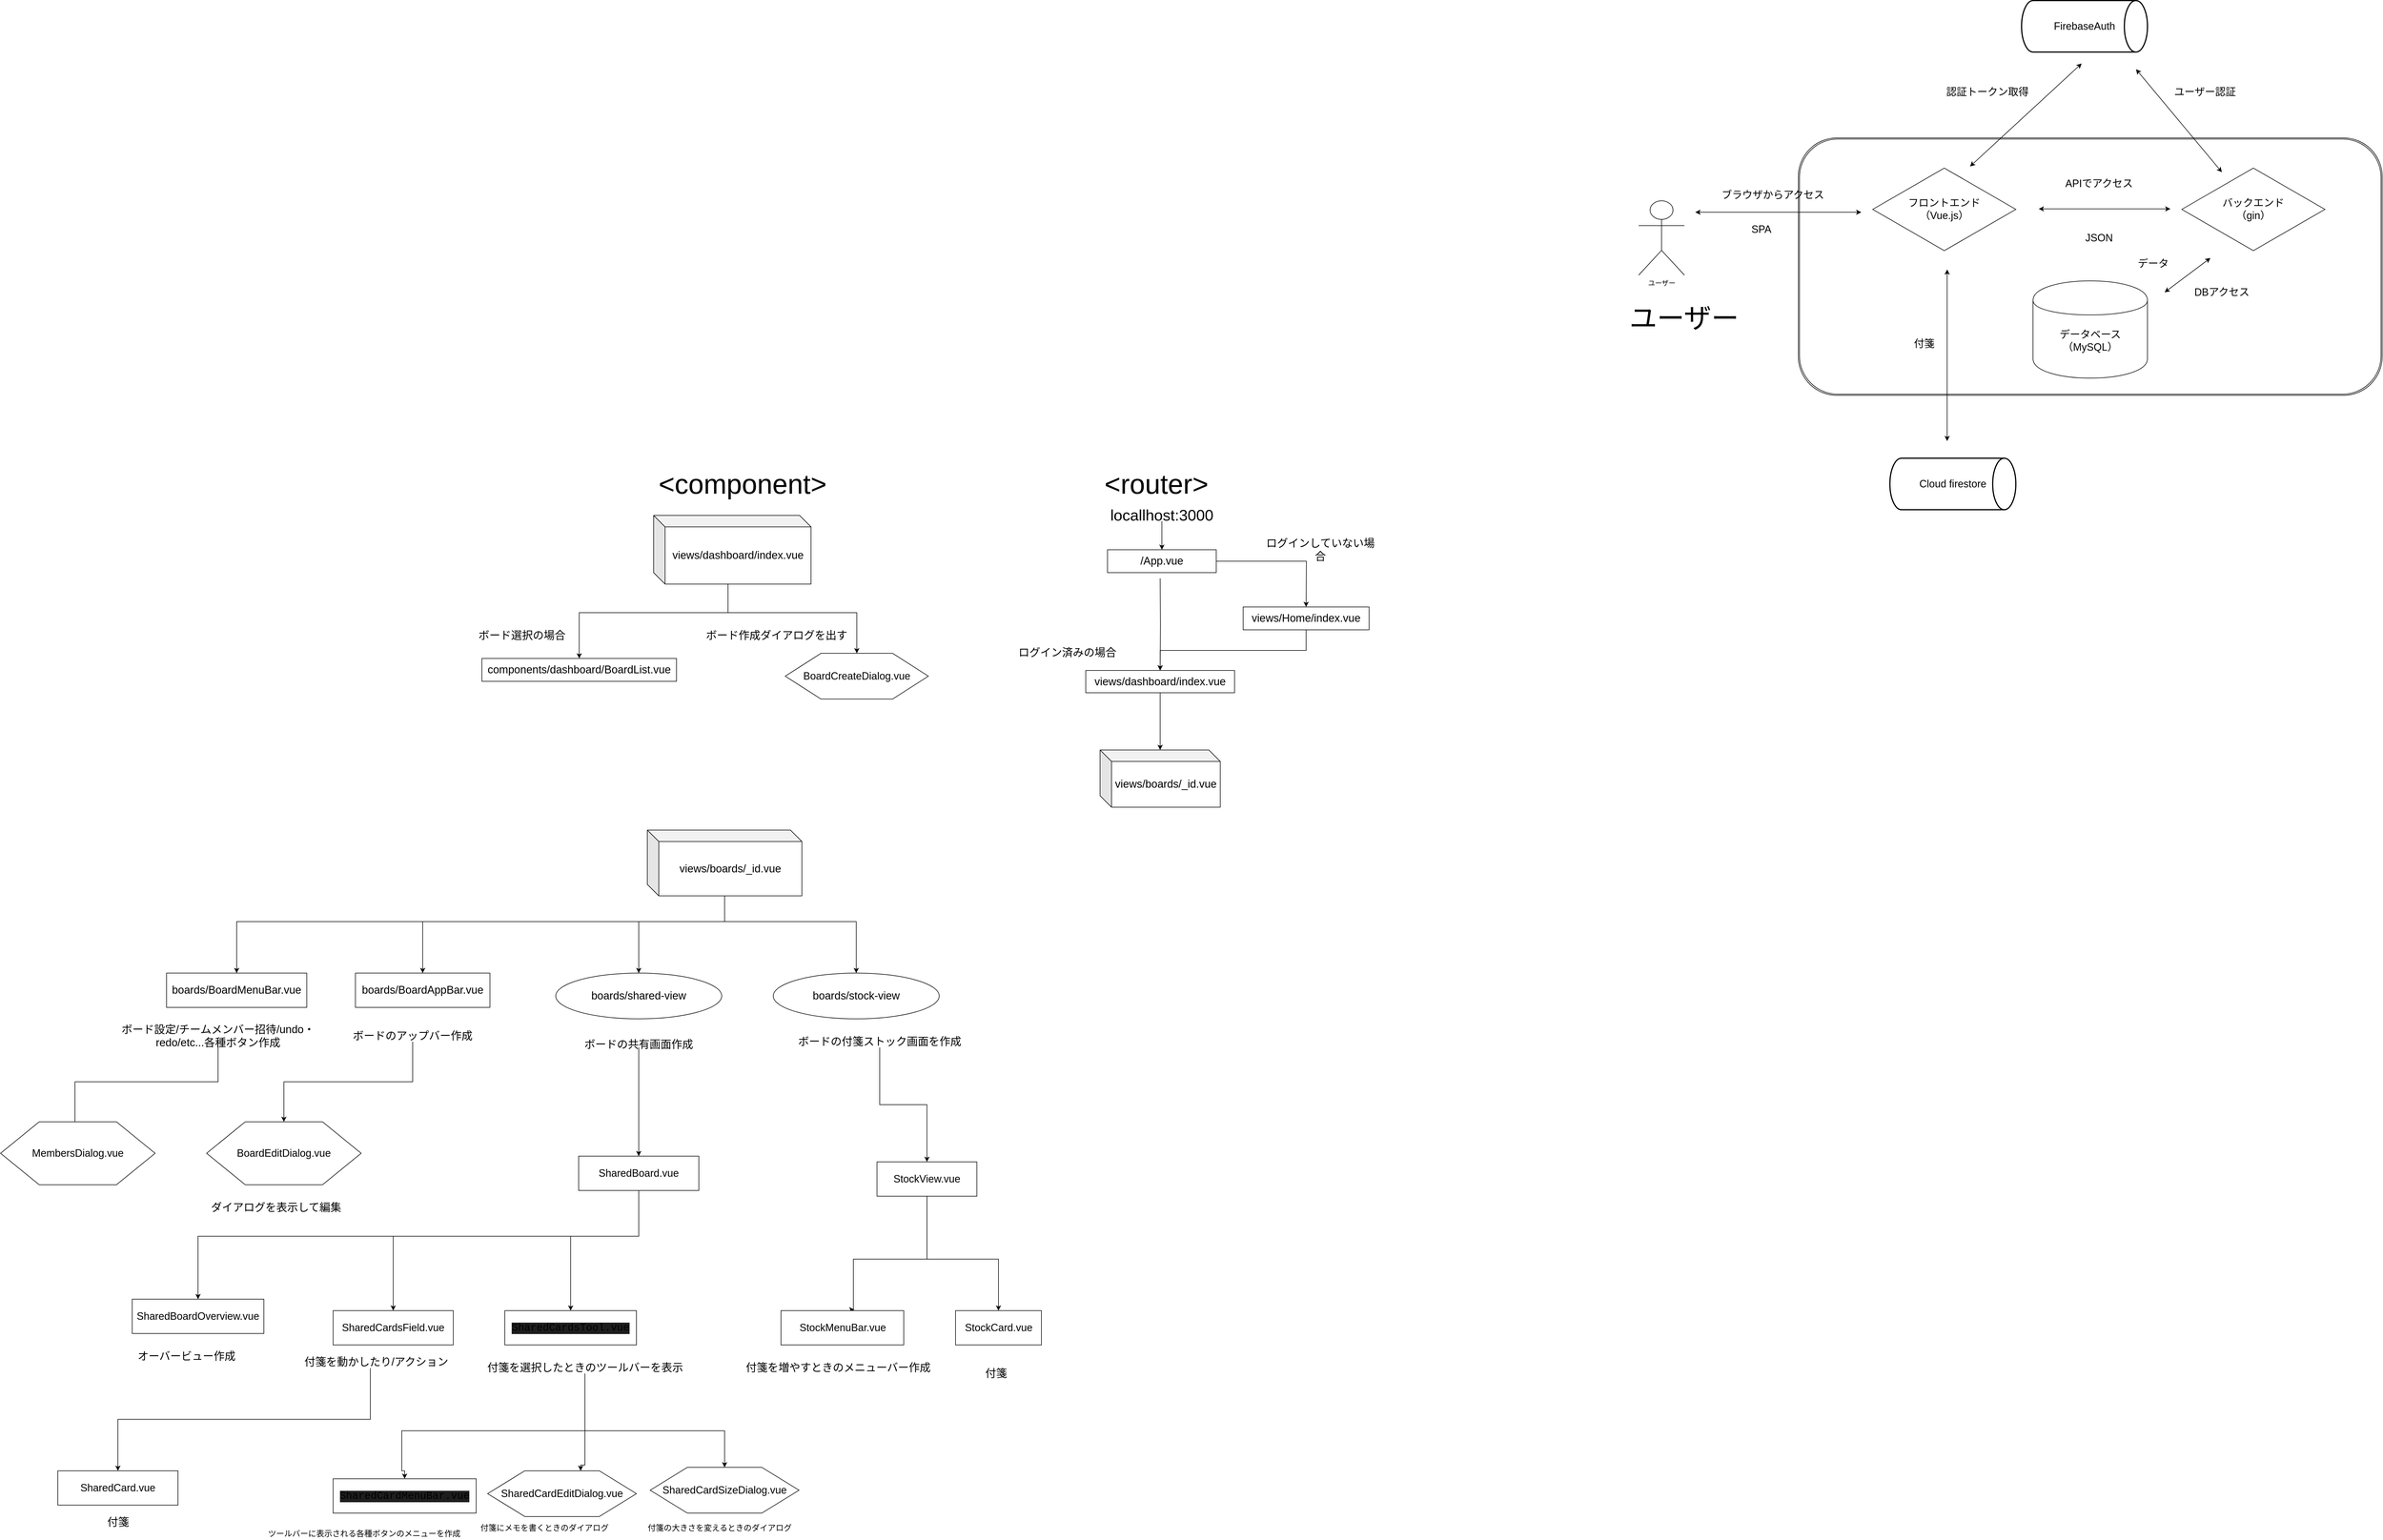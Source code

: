 <mxfile>
    <diagram id="6hGFLwfOUW9BJ-s0fimq" name="Page-1">
        <mxGraphModel dx="3573" dy="1574" grid="1" gridSize="10" guides="1" tooltips="1" connect="1" arrows="1" fold="1" page="1" pageScale="1" pageWidth="827" pageHeight="1169" math="0" shadow="0">
            <root>
                <mxCell id="0"/>
                <mxCell id="1" parent="0"/>
                <mxCell id="5" value="ユーザー" style="shape=umlActor;verticalLabelPosition=bottom;labelBackgroundColor=#ffffff;verticalAlign=top;html=1;outlineConnect=0;" parent="1" vertex="1">
                    <mxGeometry x="381" y="-460" width="80" height="130" as="geometry"/>
                </mxCell>
                <mxCell id="31" value="views/Home/index.vue" style="rounded=0;whiteSpace=wrap;html=1;fontSize=19;" parent="1" vertex="1">
                    <mxGeometry x="-310" y="250" width="220" height="40" as="geometry"/>
                </mxCell>
                <mxCell id="33" value="ログイン済みの場合" style="text;html=1;strokeColor=none;fillColor=none;align=center;verticalAlign=middle;whiteSpace=wrap;rounded=0;fontSize=19;" parent="1" vertex="1">
                    <mxGeometry x="-717.5" y="320" width="200" height="20" as="geometry"/>
                </mxCell>
                <mxCell id="34" value="ログインしていない場合" style="text;html=1;strokeColor=none;fillColor=none;align=center;verticalAlign=middle;whiteSpace=wrap;rounded=0;fontSize=19;" parent="1" vertex="1">
                    <mxGeometry x="-280" y="140" width="210" height="20" as="geometry"/>
                </mxCell>
                <mxCell id="47" value="components/dashboard/BoardList.vue" style="rounded=0;whiteSpace=wrap;html=1;fontSize=19;" parent="1" vertex="1">
                    <mxGeometry x="-1640" y="340" width="340" height="40" as="geometry"/>
                </mxCell>
                <mxCell id="49" value="ボード選択の場合" style="text;html=1;strokeColor=none;fillColor=none;align=center;verticalAlign=middle;whiteSpace=wrap;rounded=0;fontSize=19;" parent="1" vertex="1">
                    <mxGeometry x="-1650" y="290" width="160" height="20" as="geometry"/>
                </mxCell>
                <mxCell id="50" value="ボード作成ダイアログを出す" style="text;html=1;strokeColor=none;fillColor=none;align=center;verticalAlign=middle;whiteSpace=wrap;rounded=0;fontSize=19;" parent="1" vertex="1">
                    <mxGeometry x="-1250" y="290" width="250" height="20" as="geometry"/>
                </mxCell>
                <mxCell id="116" value="&lt;div style=&quot;background-color: rgb(30 , 30 , 30) ; font-family: &amp;#34;menlo&amp;#34; , &amp;#34;monaco&amp;#34; , &amp;#34;courier new&amp;#34; , monospace ; line-height: 18px&quot;&gt;&lt;font style=&quot;font-size: 18px&quot;&gt;SharedCardsTool.vue&lt;/font&gt;&lt;/div&gt;" style="rounded=0;whiteSpace=wrap;html=1;" parent="1" vertex="1">
                    <mxGeometry x="-1600" y="1480" width="230" height="60" as="geometry"/>
                </mxCell>
                <mxCell id="120" value="&lt;div style=&quot;background-color: rgb(30 , 30 , 30) ; font-family: &amp;#34;menlo&amp;#34; , &amp;#34;monaco&amp;#34; , &amp;#34;courier new&amp;#34; , monospace ; line-height: 18px&quot;&gt;&lt;font style=&quot;font-size: 18px&quot;&gt;SharedCardMenuBar.vue&lt;/font&gt;&lt;/div&gt;" style="rounded=0;whiteSpace=wrap;html=1;" parent="1" vertex="1">
                    <mxGeometry x="-1900" y="1774" width="250" height="60" as="geometry"/>
                </mxCell>
                <mxCell id="134" value="" style="edgeStyle=orthogonalEdgeStyle;rounded=0;orthogonalLoop=1;jettySize=auto;html=1;entryX=0.598;entryY=-0.029;entryDx=0;entryDy=0;entryPerimeter=0;" parent="1" source="95" target="133" edge="1">
                    <mxGeometry relative="1" as="geometry">
                        <mxPoint x="-990.5" y="1440" as="targetPoint"/>
                        <Array as="points">
                            <mxPoint x="-862" y="1390"/>
                            <mxPoint x="-991" y="1390"/>
                            <mxPoint x="-991" y="1478"/>
                        </Array>
                    </mxGeometry>
                </mxCell>
                <mxCell id="138" style="edgeStyle=orthogonalEdgeStyle;rounded=0;orthogonalLoop=1;jettySize=auto;html=1;entryX=0.5;entryY=0;entryDx=0;entryDy=0;" parent="1" source="95" target="136" edge="1">
                    <mxGeometry relative="1" as="geometry">
                        <Array as="points">
                            <mxPoint x="-862.5" y="1390"/>
                            <mxPoint x="-737.5" y="1390"/>
                        </Array>
                    </mxGeometry>
                </mxCell>
                <mxCell id="95" value="&lt;font style=&quot;font-size: 18px&quot;&gt;StockView.vue&lt;/font&gt;" style="rounded=0;whiteSpace=wrap;html=1;" parent="1" vertex="1">
                    <mxGeometry x="-949.75" y="1220" width="174.5" height="60" as="geometry"/>
                </mxCell>
                <mxCell id="133" value="&lt;font style=&quot;font-size: 18px&quot;&gt;StockMenuBar.vue&lt;/font&gt;" style="rounded=0;whiteSpace=wrap;html=1;" parent="1" vertex="1">
                    <mxGeometry x="-1117.5" y="1480" width="214.5" height="60" as="geometry"/>
                </mxCell>
                <mxCell id="119" value="" style="edgeStyle=orthogonalEdgeStyle;rounded=0;orthogonalLoop=1;jettySize=auto;html=1;exitX=0.463;exitY=1.038;exitDx=0;exitDy=0;exitPerimeter=0;" parent="1" source="146" target="118" edge="1">
                    <mxGeometry relative="1" as="geometry">
                        <mxPoint x="-2225" y="2410" as="sourcePoint"/>
                        <Array as="points">
                            <mxPoint x="-1835" y="1670"/>
                            <mxPoint x="-2276" y="1670"/>
                        </Array>
                    </mxGeometry>
                </mxCell>
                <mxCell id="118" value="&lt;font style=&quot;font-size: 18px&quot;&gt;SharedCard.vue&lt;/font&gt;" style="rounded=0;whiteSpace=wrap;html=1;" parent="1" vertex="1">
                    <mxGeometry x="-2381" y="1760" width="210" height="60" as="geometry"/>
                </mxCell>
                <mxCell id="136" value="&lt;font style=&quot;font-size: 18px&quot;&gt;StockCard.vue&lt;/font&gt;" style="rounded=0;whiteSpace=wrap;html=1;" parent="1" vertex="1">
                    <mxGeometry x="-812.5" y="1480" width="150" height="60" as="geometry"/>
                </mxCell>
                <mxCell id="146" value="&lt;font style=&quot;font-size: 19px&quot;&gt;付箋を動かしたり/アクション&lt;/font&gt;" style="text;html=1;align=center;verticalAlign=middle;resizable=0;points=[];autosize=1;" parent="1" vertex="1">
                    <mxGeometry x="-1960" y="1560" width="270" height="20" as="geometry"/>
                </mxCell>
                <mxCell id="288" style="edgeStyle=orthogonalEdgeStyle;rounded=0;orthogonalLoop=1;jettySize=auto;html=1;entryX=0.625;entryY=0;entryDx=0;entryDy=0;" parent="1" source="147" target="170" edge="1">
                    <mxGeometry relative="1" as="geometry">
                        <mxPoint x="-1500" y="1750" as="targetPoint"/>
                        <Array as="points">
                            <mxPoint x="-1460" y="1750"/>
                            <mxPoint x="-1467" y="1750"/>
                        </Array>
                    </mxGeometry>
                </mxCell>
                <mxCell id="289" style="edgeStyle=orthogonalEdgeStyle;rounded=0;orthogonalLoop=1;jettySize=auto;html=1;entryX=0.5;entryY=0;entryDx=0;entryDy=0;" parent="1" source="147" target="120" edge="1">
                    <mxGeometry relative="1" as="geometry">
                        <mxPoint x="-1775" y="1770" as="targetPoint"/>
                        <Array as="points">
                            <mxPoint x="-1460" y="1690"/>
                            <mxPoint x="-1780" y="1690"/>
                            <mxPoint x="-1780" y="1760"/>
                            <mxPoint x="-1775" y="1760"/>
                        </Array>
                    </mxGeometry>
                </mxCell>
                <mxCell id="290" style="edgeStyle=orthogonalEdgeStyle;rounded=0;orthogonalLoop=1;jettySize=auto;html=1;entryX=0.5;entryY=0;entryDx=0;entryDy=0;" parent="1" source="147" target="171" edge="1">
                    <mxGeometry relative="1" as="geometry">
                        <Array as="points">
                            <mxPoint x="-1460" y="1690"/>
                            <mxPoint x="-1216" y="1690"/>
                        </Array>
                    </mxGeometry>
                </mxCell>
                <mxCell id="147" value="&lt;font style=&quot;font-size: 19px&quot;&gt;付箋を選択したときのツールバーを表示&lt;/font&gt;" style="text;html=1;align=center;verticalAlign=middle;resizable=0;points=[];autosize=1;" parent="1" vertex="1">
                    <mxGeometry x="-1640" y="1570" width="360" height="20" as="geometry"/>
                </mxCell>
                <mxCell id="150" value="&lt;font style=&quot;font-size: 19px&quot;&gt;付箋&lt;/font&gt;" style="text;html=1;align=center;verticalAlign=middle;resizable=0;points=[];autosize=1;" parent="1" vertex="1">
                    <mxGeometry x="-2301" y="1840" width="50" height="20" as="geometry"/>
                </mxCell>
                <mxCell id="151" value="&lt;font style=&quot;font-size: 14px&quot;&gt;ツールバーに表示される各種ボタンのメニューを作成&lt;/font&gt;" style="text;html=1;align=center;verticalAlign=middle;resizable=0;points=[];autosize=1;" parent="1" vertex="1">
                    <mxGeometry x="-2021" y="1860" width="350" height="20" as="geometry"/>
                </mxCell>
                <mxCell id="152" value="&lt;font style=&quot;font-size: 14px&quot;&gt;付箋にメモを書くときのダイアログ&lt;/font&gt;" style="text;html=1;align=center;verticalAlign=middle;resizable=0;points=[];autosize=1;" parent="1" vertex="1">
                    <mxGeometry x="-1651" y="1850" width="240" height="20" as="geometry"/>
                </mxCell>
                <mxCell id="153" value="&lt;font style=&quot;font-size: 14px&quot;&gt;付箋の大きさを変えるときのダイアログ&lt;/font&gt;" style="text;html=1;align=center;verticalAlign=middle;resizable=0;points=[];autosize=1;" parent="1" vertex="1">
                    <mxGeometry x="-1360" y="1850" width="270" height="20" as="geometry"/>
                </mxCell>
                <mxCell id="154" value="&lt;font style=&quot;font-size: 19px&quot;&gt;付箋を増やすときのメニューバー作成&lt;/font&gt;" style="text;html=1;align=center;verticalAlign=middle;resizable=0;points=[];autosize=1;" parent="1" vertex="1">
                    <mxGeometry x="-1188" y="1570" width="340" height="20" as="geometry"/>
                </mxCell>
                <mxCell id="157" value="&lt;font style=&quot;font-size: 19px&quot;&gt;付箋&lt;/font&gt;" style="text;html=1;align=center;verticalAlign=middle;resizable=0;points=[];autosize=1;" parent="1" vertex="1">
                    <mxGeometry x="-767.5" y="1580" width="50" height="20" as="geometry"/>
                </mxCell>
                <mxCell id="164" value="&lt;font style=&quot;font-size: 19px&quot;&gt;views/boards/_id.vue&lt;/font&gt;" style="shape=cube;whiteSpace=wrap;html=1;boundedLbl=1;backgroundOutline=1;darkOpacity=0.05;darkOpacity2=0.1;" parent="1" vertex="1">
                    <mxGeometry x="-560" y="500" width="210" height="100" as="geometry"/>
                </mxCell>
                <mxCell id="170" value="&lt;font style=&quot;font-size: 18px&quot;&gt;SharedCardEditDialog.vue&lt;/font&gt;" style="shape=hexagon;perimeter=hexagonPerimeter2;whiteSpace=wrap;html=1;" parent="1" vertex="1">
                    <mxGeometry x="-1630" y="1760" width="260" height="80" as="geometry"/>
                </mxCell>
                <mxCell id="171" value="&lt;font style=&quot;font-size: 18px&quot;&gt;SharedCardSizeDialog.vue&lt;/font&gt;" style="shape=hexagon;perimeter=hexagonPerimeter2;whiteSpace=wrap;html=1;" parent="1" vertex="1">
                    <mxGeometry x="-1346" y="1754" width="260" height="80" as="geometry"/>
                </mxCell>
                <mxCell id="172" value="&lt;font style=&quot;font-size: 18px&quot;&gt;BoardCreateDialog.vue&lt;/font&gt;" style="shape=hexagon;perimeter=hexagonPerimeter2;whiteSpace=wrap;html=1;" parent="1" vertex="1">
                    <mxGeometry x="-1110" y="331" width="250" height="80" as="geometry"/>
                </mxCell>
                <mxCell id="175" value="&lt;font style=&quot;font-size: 48px&quot;&gt;&amp;lt;router&amp;gt;&lt;/font&gt;" style="text;html=1;align=center;verticalAlign=middle;resizable=0;points=[];autosize=1;" parent="1" vertex="1">
                    <mxGeometry x="-562.5" y="20" width="200" height="30" as="geometry"/>
                </mxCell>
                <mxCell id="206" value="&lt;span style=&quot;color: rgba(0 , 0 , 0 , 0) ; font-family: monospace ; font-size: 0px&quot;&gt;%3CmxGraphModel%3E%3Croot%3E%3CmxCell%20id%3D%220%22%2F%3E%3CmxCell%20id%3D%221%22%20parent%3D%220%22%2F%3E%3CmxCell%20id%3D%222%22%20value%3D%22%22%20style%3D%22edgeStyle%3DorthogonalEdgeStyle%3Brounded%3D0%3BorthogonalLoop%3D1%3BjettySize%3Dauto%3Bhtml%3D1%3BfontSize%3D27%3B%22%20edge%3D%221%22%20source%3D%223%22%20parent%3D%221%22%3E%3CmxGeometry%20relative%3D%221%22%20as%3D%22geometry%22%3E%3CmxPoint%20x%3D%22-452%22%20y%3D%22150.0%22%20as%3D%22targetPoint%22%2F%3E%3C%2FmxGeometry%3E%3C%2FmxCell%3E%3CmxCell%20id%3D%223%22%20value%3D%22locallhost%3A3000%22%20style%3D%22text%3Bhtml%3D1%3BstrokeColor%3Dnone%3BfillColor%3Dnone%3Balign%3Dcenter%3BverticalAlign%3Dmiddle%3BwhiteSpace%3Dwrap%3Brounded%3D0%3BfontSize%3D27%3B%22%20vertex%3D%221%22%20parent%3D%221%22%3E%3CmxGeometry%20x%3D%22-487%22%20y%3D%2280%22%20width%3D%2270%22%20height%3D%2220%22%20as%3D%22geometry%22%2F%3E%3C%2FmxCell%3E%3CmxCell%20id%3D%224%22%20value%3D%22%22%20style%3D%22edgeStyle%3DorthogonalEdgeStyle%3Brounded%3D0%3BorthogonalLoop%3D1%3BjettySize%3Dauto%3Bhtml%3D1%3BfontSize%3D19%3B%22%20edge%3D%221%22%20source%3D%226%22%20parent%3D%221%22%3E%3CmxGeometry%20relative%3D%221%22%20as%3D%22geometry%22%3E%3CmxPoint%20x%3D%22-452%22%20y%3D%22250%22%20as%3D%22targetPoint%22%2F%3E%3C%2FmxGeometry%3E%3C%2FmxCell%3E%3CmxCell%20id%3D%225%22%20style%3D%22edgeStyle%3DorthogonalEdgeStyle%3Brounded%3D0%3BorthogonalLoop%3D1%3BjettySize%3Dauto%3Bhtml%3D1%3B%22%20edge%3D%221%22%20source%3D%226%22%20parent%3D%221%22%3E%3CmxGeometry%20relative%3D%221%22%20as%3D%22geometry%22%3E%3CmxPoint%20x%3D%22-200%22%20y%3D%22250%22%20as%3D%22targetPoint%22%2F%3E%3C%2FmxGeometry%3E%3C%2FmxCell%3E%3CmxCell%20id%3D%226%22%20value%3D%22pages%2Findex.vue%22%20style%3D%22rounded%3D0%3BwhiteSpace%3Dwrap%3Bhtml%3D1%3BfontSize%3D19%3B%22%20vertex%3D%221%22%20parent%3D%221%22%3E%3CmxGeometry%20x%3D%22-547%22%20y%3D%22150%22%20width%3D%22190%22%20height%3D%2240%22%20as%3D%22geometry%22%2F%3E%3C%2FmxCell%3E%3CmxCell%20id%3D%227%22%20value%3D%22%22%20style%3D%22edgeStyle%3DorthogonalEdgeStyle%3Brounded%3D0%3BorthogonalLoop%3D1%3BjettySize%3Dauto%3Bhtml%3D1%3BfontSize%3D19%3B%22%20edge%3D%221%22%20source%3D%228%22%20target%3D%2210%22%20parent%3D%221%22%3E%3CmxGeometry%20relative%3D%221%22%20as%3D%22geometry%22%2F%3E%3C%2FmxCell%3E%3CmxCell%20id%3D%228%22%20value%3D%22pages%2Flogin%2Findex.vue%22%20style%3D%22rounded%3D0%3BwhiteSpace%3Dwrap%3Bhtml%3D1%3BfontSize%3D19%3B%22%20vertex%3D%221%22%20parent%3D%221%22%3E%3CmxGeometry%20x%3D%22-550%22%20y%3D%22250%22%20width%3D%22190%22%20height%3D%2240%22%20as%3D%22geometry%22%2F%3E%3C%2FmxCell%3E%3CmxCell%20id%3D%229%22%20value%3D%22%22%20style%3D%22edgeStyle%3DorthogonalEdgeStyle%3Brounded%3D0%3BorthogonalLoop%3D1%3BjettySize%3Dauto%3Bhtml%3D1%3B%22%20edge%3D%221%22%20source%3D%2210%22%20parent%3D%221%22%3E%3CmxGeometry%20relative%3D%221%22%20as%3D%22geometry%22%3E%3CmxPoint%20x%3D%22-455.0%22%20y%3D%22680%22%20as%3D%22targetPoint%22%2F%3E%3C%2FmxGeometry%3E%3C%2FmxCell%3E%3CmxCell%20id%3D%2210%22%20value%3D%22pages%2Fdashboard%2Findex.vue%22%20style%3D%22rounded%3D0%3BwhiteSpace%3Dwrap%3Bhtml%3D1%3BfontSize%3D19%3B%22%20vertex%3D%221%22%20parent%3D%221%22%3E%3CmxGeometry%20x%3D%22-585%22%20y%3D%22361%22%20width%3D%22260%22%20height%3D%2239%22%20as%3D%22geometry%22%2F%3E%3C%2FmxCell%3E%3CmxCell%20id%3D%2211%22%20style%3D%22edgeStyle%3DorthogonalEdgeStyle%3Brounded%3D0%3BorthogonalLoop%3D1%3BjettySize%3Dauto%3Bhtml%3D1%3BexitX%3D0.25%3BexitY%3D1%3BexitDx%3D0%3BexitDy%3D0%3BentryX%3D0.5%3BentryY%3D0%3BentryDx%3D0%3BentryDy%3D0%3BfontSize%3D19%3B%22%20edge%3D%221%22%20target%3D%2210%22%20parent%3D%221%22%3E%3CmxGeometry%20relative%3D%221%22%20as%3D%22geometry%22%3E%3CmxPoint%20x%3D%22-255.0%22%20y%3D%22290%22%20as%3D%22sourcePoint%22%2F%3E%3CArray%20as%3D%22points%22%3E%3CmxPoint%20x%3D%22-200%22%20y%3D%22290%22%2F%3E%3CmxPoint%20x%3D%22-200%22%20y%3D%22326%22%2F%3E%3CmxPoint%20x%3D%22-455%22%20y%3D%22326%22%2F%3E%3C%2FArray%3E%3C%2FmxGeometry%3E%3C%2FmxCell%3E%3CmxCell%20id%3D%2212%22%20style%3D%22edgeStyle%3DorthogonalEdgeStyle%3Brounded%3D0%3BorthogonalLoop%3D1%3BjettySize%3Dauto%3Bhtml%3D1%3BentryX%3D0.5%3BentryY%3D0%3BentryDx%3D0%3BentryDy%3D0%3BfontSize%3D19%3B%22%20edge%3D%221%22%20parent%3D%221%22%3E%3CmxGeometry%20relative%3D%221%22%20as%3D%22geometry%22%3E%3CArray%20as%3D%22points%22%3E%3CmxPoint%20x%3D%22-650%22%20y%3D%22633%22%2F%3E%3CmxPoint%20x%3D%22-455%22%20y%3D%22633%22%2F%3E%3C%2FArray%3E%3CmxPoint%20x%3D%22-455.0%22%20y%3D%22680%22%20as%3D%22targetPoint%22%2F%3E%3CmxPoint%20x%3D%22-650%22%20y%3D%22585%22%20as%3D%22sourcePoint%22%2F%3E%3C%2FmxGeometry%3E%3C%2FmxCell%3E%3CmxCell%20id%3D%2213%22%20style%3D%22edgeStyle%3DorthogonalEdgeStyle%3Brounded%3D0%3BorthogonalLoop%3D1%3BjettySize%3Dauto%3Bhtml%3D1%3BentryX%3D0.5%3BentryY%3D0%3BentryDx%3D0%3BentryDy%3D0%3BfontSize%3D19%3B%22%20edge%3D%221%22%20parent%3D%221%22%3E%3CmxGeometry%20relative%3D%221%22%20as%3D%22geometry%22%3E%3CmxPoint%20x%3D%22-455.0%22%20y%3D%22680%22%20as%3D%22targetPoint%22%2F%3E%3CmxPoint%20x%3D%22-247%22%20y%3D%22565%22%20as%3D%22sourcePoint%22%2F%3E%3CArray%20as%3D%22points%22%3E%3CmxPoint%20x%3D%22-247%22%20y%3D%22520%22%2F%3E%3CmxPoint%20x%3D%22-455%22%20y%3D%22520%22%2F%3E%3C%2FArray%3E%3C%2FmxGeometry%3E%3C%2FmxCell%3E%3CmxCell%20id%3D%2214%22%20value%3D%22%EF%BC%88%E4%BD%9C%E6%88%90%EF%BC%89%22%20style%3D%22text%3Bhtml%3D1%3BstrokeColor%3Dnone%3BfillColor%3Dnone%3Balign%3Dcenter%3BverticalAlign%3Dmiddle%3BwhiteSpace%3Dwrap%3Brounded%3D0%3BfontSize%3D19%3B%22%20vertex%3D%221%22%20parent%3D%221%22%3E%3CmxGeometry%20x%3D%22-630%22%20y%3D%22530%22%20width%3D%22100%22%20height%3D%2220%22%20as%3D%22geometry%22%2F%3E%3C%2FmxCell%3E%3C%2Froot%3E%3C%2FmxGraphModel%3E&lt;/span&gt;" style="text;html=1;align=center;verticalAlign=middle;resizable=0;points=[];autosize=1;" parent="1" vertex="1">
                    <mxGeometry x="-494" y="-577" width="20" height="20" as="geometry"/>
                </mxCell>
                <mxCell id="207" value="" style="edgeStyle=orthogonalEdgeStyle;rounded=0;orthogonalLoop=1;jettySize=auto;html=1;fontSize=27;" parent="1" source="208" edge="1">
                    <mxGeometry relative="1" as="geometry">
                        <mxPoint x="-452" y="150.0" as="targetPoint"/>
                    </mxGeometry>
                </mxCell>
                <mxCell id="208" value="locallhost:3000" style="text;html=1;strokeColor=none;fillColor=none;align=center;verticalAlign=middle;whiteSpace=wrap;rounded=0;fontSize=27;" parent="1" vertex="1">
                    <mxGeometry x="-487" y="80" width="70" height="20" as="geometry"/>
                </mxCell>
                <mxCell id="210" style="edgeStyle=orthogonalEdgeStyle;rounded=0;orthogonalLoop=1;jettySize=auto;html=1;" parent="1" source="211" edge="1">
                    <mxGeometry relative="1" as="geometry">
                        <mxPoint x="-200" y="250" as="targetPoint"/>
                    </mxGeometry>
                </mxCell>
                <mxCell id="211" value="/App.vue" style="rounded=0;whiteSpace=wrap;html=1;fontSize=19;" parent="1" vertex="1">
                    <mxGeometry x="-547" y="150" width="190" height="40" as="geometry"/>
                </mxCell>
                <mxCell id="212" value="" style="edgeStyle=orthogonalEdgeStyle;rounded=0;orthogonalLoop=1;jettySize=auto;html=1;fontSize=19;" parent="1" target="215" edge="1">
                    <mxGeometry relative="1" as="geometry">
                        <mxPoint x="-455" y="200" as="sourcePoint"/>
                    </mxGeometry>
                </mxCell>
                <mxCell id="214" value="" style="edgeStyle=orthogonalEdgeStyle;rounded=0;orthogonalLoop=1;jettySize=auto;html=1;" parent="1" source="215" target="164" edge="1">
                    <mxGeometry relative="1" as="geometry">
                        <mxPoint x="-454" y="500" as="targetPoint"/>
                    </mxGeometry>
                </mxCell>
                <mxCell id="215" value="views/dashboard/index.vue" style="rounded=0;whiteSpace=wrap;html=1;fontSize=19;" parent="1" vertex="1">
                    <mxGeometry x="-585" y="361" width="260" height="39" as="geometry"/>
                </mxCell>
                <mxCell id="233" value="" style="edgeStyle=orthogonalEdgeStyle;rounded=0;orthogonalLoop=1;jettySize=auto;html=1;" parent="1" target="172" edge="1">
                    <mxGeometry relative="1" as="geometry">
                        <mxPoint x="-1210" y="210" as="sourcePoint"/>
                        <Array as="points">
                            <mxPoint x="-1210" y="260"/>
                            <mxPoint x="-985" y="260"/>
                        </Array>
                    </mxGeometry>
                </mxCell>
                <mxCell id="216" style="edgeStyle=orthogonalEdgeStyle;rounded=0;orthogonalLoop=1;jettySize=auto;html=1;exitX=0.25;exitY=1;exitDx=0;exitDy=0;entryX=0.5;entryY=0;entryDx=0;entryDy=0;fontSize=19;" parent="1" target="215" edge="1">
                    <mxGeometry relative="1" as="geometry">
                        <mxPoint x="-255.0" y="290" as="sourcePoint"/>
                        <Array as="points">
                            <mxPoint x="-200" y="290"/>
                            <mxPoint x="-200" y="326"/>
                            <mxPoint x="-455" y="326"/>
                        </Array>
                    </mxGeometry>
                </mxCell>
                <mxCell id="226" value="&lt;font style=&quot;font-size: 48px&quot;&gt;&amp;lt;component&amp;gt;&lt;/font&gt;" style="text;html=1;align=center;verticalAlign=middle;resizable=0;points=[];autosize=1;" parent="1" vertex="1">
                    <mxGeometry x="-1340" y="20" width="310" height="30" as="geometry"/>
                </mxCell>
                <mxCell id="241" style="edgeStyle=orthogonalEdgeStyle;rounded=0;orthogonalLoop=1;jettySize=auto;html=1;entryX=0.5;entryY=0;entryDx=0;entryDy=0;" parent="1" source="238" target="47" edge="1">
                    <mxGeometry relative="1" as="geometry">
                        <Array as="points">
                            <mxPoint x="-1210" y="260"/>
                            <mxPoint x="-1470" y="260"/>
                        </Array>
                    </mxGeometry>
                </mxCell>
                <mxCell id="238" value="&lt;span style=&quot;font-size: 19px&quot;&gt;views/dashboard/index.vue&lt;/span&gt;" style="shape=cube;whiteSpace=wrap;html=1;boundedLbl=1;backgroundOutline=1;darkOpacity=0.05;darkOpacity2=0.1;" parent="1" vertex="1">
                    <mxGeometry x="-1340" y="90" width="275" height="120" as="geometry"/>
                </mxCell>
                <mxCell id="259" value="&lt;span style=&quot;color: rgba(0 , 0 , 0 , 0) ; font-family: monospace ; font-size: 0px&quot;&gt;%3CmxGraphModel%3E%3Croot%3E%3CmxCell%20id%3D%220%22%2F%3E%3CmxCell%20id%3D%221%22%20parent%3D%220%22%2F%3E%3CmxCell%20id%3D%222%22%20value%3D%22boards%2FBoardMenuBar.vue%22%20style%3D%22rounded%3D0%3BwhiteSpace%3Dwrap%3Bhtml%3D1%3BfontSize%3D19%3B%22%20vertex%3D%221%22%20parent%3D%221%22%3E%3CmxGeometry%20x%3D%22-3080%22%20y%3D%22310%22%20width%3D%22245%22%20height%3D%2260%22%20as%3D%22geometry%22%2F%3E%3C%2FmxCell%3E%3CmxCell%20id%3D%223%22%20value%3D%22boards%2FBoardAppBar.vue%22%20style%3D%22rounded%3D0%3BwhiteSpace%3Dwrap%3Bhtml%3D1%3BfontSize%3D19%3B%22%20vertex%3D%221%22%20parent%3D%221%22%3E%3CmxGeometry%20x%3D%22-2750%22%20y%3D%22310%22%20width%3D%22235%22%20height%3D%2260%22%20as%3D%22geometry%22%2F%3E%3C%2FmxCell%3E%3CmxCell%20id%3D%224%22%20style%3D%22edgeStyle%3DorthogonalEdgeStyle%3Brounded%3D0%3BorthogonalLoop%3D1%3BjettySize%3Dauto%3Bhtml%3D1%3B%22%20edge%3D%221%22%20source%3D%225%22%20parent%3D%221%22%3E%3CmxGeometry%20relative%3D%221%22%20as%3D%22geometry%22%3E%3CmxPoint%20x%3D%22-3240%22%20y%3D%22660.0%22%20as%3D%22targetPoint%22%2F%3E%3CArray%20as%3D%22points%22%3E%3CmxPoint%20x%3D%22-2990%22%20y%3D%22500%22%2F%3E%3CmxPoint%20x%3D%22-3240%22%20y%3D%22500%22%2F%3E%3C%2FArray%3E%3C%2FmxGeometry%3E%3C%2FmxCell%3E%3CmxCell%20id%3D%225%22%20value%3D%22%E3%83%9C%E3%83%BC%E3%83%89%E8%A8%AD%E5%AE%9A%2F%E3%83%81%E3%83%BC%E3%83%A0%E3%83%A1%E3%83%B3%E3%83%90%E3%83%BC%E6%8B%9B%E5%BE%85%2Fundo%E3%83%BBredo%2Fetc...%E5%90%84%E7%A8%AE%E3%83%9C%E3%82%BF%E3%83%B3%E4%BD%9C%E6%88%90%22%20style%3D%22text%3Bhtml%3D1%3BstrokeColor%3Dnone%3BfillColor%3Dnone%3Balign%3Dcenter%3BverticalAlign%3Dmiddle%3BwhiteSpace%3Dwrap%3Brounded%3D0%3BfontSize%3D19%3B%22%20vertex%3D%221%22%20parent%3D%221%22%3E%3CmxGeometry%20x%3D%22-3160%22%20y%3D%22410%22%20width%3D%22340%22%20height%3D%2220%22%20as%3D%22geometry%22%2F%3E%3C%2FmxCell%3E%3CmxCell%20id%3D%226%22%20style%3D%22edgeStyle%3DorthogonalEdgeStyle%3Brounded%3D0%3BorthogonalLoop%3D1%3BjettySize%3Dauto%3Bhtml%3D1%3BexitX%3D0.5%3BexitY%3D1%3BexitDx%3D0%3BexitDy%3D0%3BentryX%3D0.5%3BentryY%3D0%3BentryDx%3D0%3BentryDy%3D0%3B%22%20edge%3D%221%22%20source%3D%227%22%20target%3D%2225%22%20parent%3D%221%22%3E%3CmxGeometry%20relative%3D%221%22%20as%3D%22geometry%22%3E%3CmxPoint%20x%3D%22-2870%22%20y%3D%22660%22%20as%3D%22targetPoint%22%2F%3E%3C%2FmxGeometry%3E%3C%2FmxCell%3E%3CmxCell%20id%3D%227%22%20value%3D%22%E3%83%9C%E3%83%BC%E3%83%89%E3%81%AE%E3%82%A2%E3%83%83%E3%83%97%E3%83%90%E3%83%BC%E4%BD%9C%E6%88%90%22%20style%3D%22text%3Bhtml%3D1%3BstrokeColor%3Dnone%3BfillColor%3Dnone%3Balign%3Dcenter%3BverticalAlign%3Dmiddle%3BwhiteSpace%3Dwrap%3Brounded%3D0%3BfontSize%3D19%3B%22%20vertex%3D%221%22%20parent%3D%221%22%3E%3CmxGeometry%20x%3D%22-2760%22%20y%3D%22410%22%20width%3D%22220%22%20height%3D%2220%22%20as%3D%22geometry%22%2F%3E%3C%2FmxCell%3E%3CmxCell%20id%3D%228%22%20style%3D%22edgeStyle%3DorthogonalEdgeStyle%3Brounded%3D0%3BorthogonalLoop%3D1%3BjettySize%3Dauto%3Bhtml%3D1%3BentryX%3D0.5%3BentryY%3D0%3BentryDx%3D0%3BentryDy%3D0%3B%22%20edge%3D%221%22%20source%3D%229%22%20target%3D%2212%22%20parent%3D%221%22%3E%3CmxGeometry%20relative%3D%221%22%20as%3D%22geometry%22%2F%3E%3C%2FmxCell%3E%3CmxCell%20id%3D%229%22%20value%3D%22%E3%83%9C%E3%83%BC%E3%83%89%E3%81%AE%E5%85%B1%E6%9C%89%E7%94%BB%E9%9D%A2%E4%BD%9C%E6%88%90%22%20style%3D%22text%3Bhtml%3D1%3BstrokeColor%3Dnone%3BfillColor%3Dnone%3Balign%3Dcenter%3BverticalAlign%3Dmiddle%3BwhiteSpace%3Dwrap%3Brounded%3D0%3BfontSize%3D19%3B%22%20vertex%3D%221%22%20parent%3D%221%22%3E%3CmxGeometry%20x%3D%22-2355%22%20y%3D%22430%22%20width%3D%22200%22%20height%3D%2210%22%20as%3D%22geometry%22%2F%3E%3C%2FmxCell%3E%3CmxCell%20id%3D%2210%22%20value%3D%22%E3%83%9C%E3%83%BC%E3%83%89%E3%81%AE%E4%BB%98%E7%AE%8B%E3%82%B9%E3%83%88%E3%83%83%E3%82%AF%E7%94%BB%E9%9D%A2%E3%82%92%E4%BD%9C%E6%88%90%22%20style%3D%22text%3Bhtml%3D1%3BstrokeColor%3Dnone%3BfillColor%3Dnone%3Balign%3Dcenter%3BverticalAlign%3Dmiddle%3BwhiteSpace%3Dwrap%3Brounded%3D0%3BfontSize%3D19%3B%22%20vertex%3D%221%22%20parent%3D%221%22%3E%3CmxGeometry%20x%3D%22-2000%22%20y%3D%22430%22%20width%3D%22290%22%20height%3D%2220%22%20as%3D%22geometry%22%2F%3E%3C%2FmxCell%3E%3CmxCell%20id%3D%2211%22%20style%3D%22edgeStyle%3DorthogonalEdgeStyle%3Brounded%3D0%3BorthogonalLoop%3D1%3BjettySize%3Dauto%3Bhtml%3D1%3BentryX%3D0.5%3BentryY%3D0%3BentryDx%3D0%3BentryDy%3D0%3B%22%20edge%3D%221%22%20source%3D%2212%22%20target%3D%2213%22%20parent%3D%221%22%3E%3CmxGeometry%20relative%3D%221%22%20as%3D%22geometry%22%3E%3CArray%20as%3D%22points%22%3E%3CmxPoint%20x%3D%22-2255%22%20y%3D%22770%22%2F%3E%3CmxPoint%20x%3D%22-2515%22%20y%3D%22770%22%2F%3E%3C%2FArray%3E%3C%2FmxGeometry%3E%3C%2FmxCell%3E%3CmxCell%20id%3D%2212%22%20value%3D%22%26lt%3Bfont%20style%3D%26quot%3Bfont-size%3A%2018px%26quot%3B%26gt%3BSharedBoard.vue%26lt%3B%2Ffont%26gt%3B%22%20style%3D%22rounded%3D0%3BwhiteSpace%3Dwrap%3Bhtml%3D1%3B%22%20vertex%3D%221%22%20parent%3D%221%22%3E%3CmxGeometry%20x%3D%22-2360%22%20y%3D%22660%22%20width%3D%22210%22%20height%3D%2260%22%20as%3D%22geometry%22%2F%3E%3C%2FmxCell%3E%3CmxCell%20id%3D%2213%22%20value%3D%22%26lt%3Bfont%20style%3D%26quot%3Bfont-size%3A%2018px%26quot%3B%26gt%3BSharedBoardOverview.vue%26lt%3B%2Ffont%26gt%3B%22%20style%3D%22rounded%3D0%3BwhiteSpace%3Dwrap%3Bhtml%3D1%3B%22%20vertex%3D%221%22%20parent%3D%221%22%3E%3CmxGeometry%20x%3D%22-2630%22%20y%3D%22890%22%20width%3D%22230%22%20height%3D%2260%22%20as%3D%22geometry%22%2F%3E%3C%2FmxCell%3E%3CmxCell%20id%3D%2214%22%20value%3D%22%26lt%3Bfont%20style%3D%26quot%3Bfont-size%3A%2018px%26quot%3B%26gt%3BSharedCardsField.vue%26lt%3B%2Ffont%26gt%3B%22%20style%3D%22rounded%3D0%3BwhiteSpace%3Dwrap%3Bhtml%3D1%3B%22%20vertex%3D%221%22%20parent%3D%221%22%3E%3CmxGeometry%20x%3D%22-2340%22%20y%3D%22900%22%20width%3D%22210%22%20height%3D%2260%22%20as%3D%22geometry%22%2F%3E%3C%2FmxCell%3E%3CmxCell%20id%3D%2215%22%20value%3D%22%26lt%3Bfont%20style%3D%26quot%3Bfont-size%3A%2019px%26quot%3B%26gt%3B%E3%82%AA%E3%83%BC%E3%83%90%E3%83%BC%E3%83%93%E3%83%A5%E3%83%BC%E4%BD%9C%E6%88%90%26lt%3B%2Ffont%26gt%3B%22%20style%3D%22text%3Bhtml%3D1%3BstrokeColor%3Dnone%3BfillColor%3Dnone%3Balign%3Dcenter%3BverticalAlign%3Dmiddle%3BwhiteSpace%3Dwrap%3Brounded%3D0%3B%22%20vertex%3D%221%22%20parent%3D%221%22%3E%3CmxGeometry%20x%3D%22-2660%22%20y%3D%22980%22%20width%3D%22270%22%20height%3D%2220%22%20as%3D%22geometry%22%2F%3E%3C%2FmxCell%3E%3CmxCell%20id%3D%2216%22%20value%3D%22%E3%83%80%E3%82%A4%E3%82%A2%E3%83%AD%E3%82%B0%E3%82%92%E8%A1%A8%E7%A4%BA%E3%81%97%E3%81%A6%E7%B7%A8%E9%9B%86%22%20style%3D%22text%3Bhtml%3D1%3Balign%3Dcenter%3BverticalAlign%3Dmiddle%3Bresizable%3D0%3Bpoints%3D%5B%5D%3Bautosize%3D1%3BfontSize%3D19%3B%22%20vertex%3D%221%22%20parent%3D%221%22%3E%3CmxGeometry%20x%3D%22-2960%22%20y%3D%22810%22%20width%3D%22160%22%20height%3D%2220%22%20as%3D%22geometry%22%2F%3E%3C%2FmxCell%3E%3CmxCell%20id%3D%2217%22%20value%3D%22%26lt%3Bfont%20style%3D%26quot%3Bfont-size%3A%2019px%26quot%3B%26gt%3Bboards%2Fshared-view%26lt%3B%2Ffont%26gt%3B%22%20style%3D%22ellipse%3BwhiteSpace%3Dwrap%3Bhtml%3D1%3B%22%20vertex%3D%221%22%20parent%3D%221%22%3E%3CmxGeometry%20x%3D%22-2400%22%20y%3D%22310%22%20width%3D%22290%22%20height%3D%2280%22%20as%3D%22geometry%22%2F%3E%3C%2FmxCell%3E%3CmxCell%20id%3D%2218%22%20value%3D%22%26lt%3Bfont%20style%3D%26quot%3Bfont-size%3A%2019px%26quot%3B%26gt%3Bboards%2Fstock-view%26lt%3B%2Ffont%26gt%3B%22%20style%3D%22ellipse%3BwhiteSpace%3Dwrap%3Bhtml%3D1%3B%22%20vertex%3D%221%22%20parent%3D%221%22%3E%3CmxGeometry%20x%3D%22-2020%22%20y%3D%22310%22%20width%3D%22290%22%20height%3D%2280%22%20as%3D%22geometry%22%2F%3E%3C%2FmxCell%3E%3CmxCell%20id%3D%2219%22%20style%3D%22edgeStyle%3DorthogonalEdgeStyle%3Brounded%3D0%3BorthogonalLoop%3D1%3BjettySize%3Dauto%3Bhtml%3D1%3BentryX%3D0.5%3BentryY%3D0%3BentryDx%3D0%3BentryDy%3D0%3B%22%20edge%3D%221%22%20source%3D%2223%22%20target%3D%222%22%20parent%3D%221%22%3E%3CmxGeometry%20relative%3D%221%22%20as%3D%22geometry%22%3E%3CArray%20as%3D%22points%22%3E%3CmxPoint%20x%3D%22-2105%22%20y%3D%22220%22%2F%3E%3CmxPoint%20x%3D%22-2957%22%20y%3D%22220%22%2F%3E%3C%2FArray%3E%3C%2FmxGeometry%3E%3C%2FmxCell%3E%3CmxCell%20id%3D%2220%22%20style%3D%22edgeStyle%3DorthogonalEdgeStyle%3Brounded%3D0%3BorthogonalLoop%3D1%3BjettySize%3Dauto%3Bhtml%3D1%3BentryX%3D0.5%3BentryY%3D0%3BentryDx%3D0%3BentryDy%3D0%3B%22%20edge%3D%221%22%20source%3D%2223%22%20target%3D%223%22%20parent%3D%221%22%3E%3CmxGeometry%20relative%3D%221%22%20as%3D%22geometry%22%3E%3CArray%20as%3D%22points%22%3E%3CmxPoint%20x%3D%22-2105%22%20y%3D%22220%22%2F%3E%3CmxPoint%20x%3D%22-2632%22%20y%3D%22220%22%2F%3E%3C%2FArray%3E%3C%2FmxGeometry%3E%3C%2FmxCell%3E%3CmxCell%20id%3D%2221%22%20style%3D%22edgeStyle%3DorthogonalEdgeStyle%3Brounded%3D0%3BorthogonalLoop%3D1%3BjettySize%3Dauto%3Bhtml%3D1%3BentryX%3D0.5%3BentryY%3D0%3BentryDx%3D0%3BentryDy%3D0%3B%22%20edge%3D%221%22%20source%3D%2223%22%20target%3D%2217%22%20parent%3D%221%22%3E%3CmxGeometry%20relative%3D%221%22%20as%3D%22geometry%22%3E%3CArray%20as%3D%22points%22%3E%3CmxPoint%20x%3D%22-2105%22%20y%3D%22220%22%2F%3E%3CmxPoint%20x%3D%22-2255%22%20y%3D%22220%22%2F%3E%3C%2FArray%3E%3C%2FmxGeometry%3E%3C%2FmxCell%3E%3CmxCell%20id%3D%2222%22%20style%3D%22edgeStyle%3DorthogonalEdgeStyle%3Brounded%3D0%3BorthogonalLoop%3D1%3BjettySize%3Dauto%3Bhtml%3D1%3BentryX%3D0.5%3BentryY%3D0%3BentryDx%3D0%3BentryDy%3D0%3B%22%20edge%3D%221%22%20source%3D%2223%22%20target%3D%2218%22%20parent%3D%221%22%3E%3CmxGeometry%20relative%3D%221%22%20as%3D%22geometry%22%3E%3CArray%20as%3D%22points%22%3E%3CmxPoint%20x%3D%22-2105%22%20y%3D%22220%22%2F%3E%3CmxPoint%20x%3D%22-1875%22%20y%3D%22220%22%2F%3E%3C%2FArray%3E%3C%2FmxGeometry%3E%3C%2FmxCell%3E%3CmxCell%20id%3D%2223%22%20value%3D%22%26lt%3Bfont%20style%3D%26quot%3Bfont-size%3A%2019px%26quot%3B%26gt%3Bpages%2Fboards%2F_id.vue%26lt%3B%2Ffont%26gt%3B%22%20style%3D%22shape%3Dcube%3BwhiteSpace%3Dwrap%3Bhtml%3D1%3BboundedLbl%3D1%3BbackgroundOutline%3D1%3BdarkOpacity%3D0.05%3BdarkOpacity2%3D0.1%3B%22%20vertex%3D%221%22%20parent%3D%221%22%3E%3CmxGeometry%20x%3D%22-2240%22%20y%3D%2260%22%20width%3D%22270%22%20height%3D%22115%22%20as%3D%22geometry%22%2F%3E%3C%2FmxCell%3E%3CmxCell%20id%3D%2224%22%20value%3D%22%26lt%3Bfont%20style%3D%26quot%3Bfont-size%3A%2018px%26quot%3B%26gt%3BMembersDialog.vue%26lt%3B%2Ffont%26gt%3B%22%20style%3D%22shape%3Dhexagon%3Bperimeter%3DhexagonPerimeter2%3BwhiteSpace%3Dwrap%3Bhtml%3D1%3B%22%20vertex%3D%221%22%20parent%3D%221%22%3E%3CmxGeometry%20x%3D%22-3370%22%20y%3D%22670%22%20width%3D%22270%22%20height%3D%22110%22%20as%3D%22geometry%22%2F%3E%3C%2FmxCell%3E%3CmxCell%20id%3D%2225%22%20value%3D%22%26lt%3Bfont%20style%3D%26quot%3Bfont-size%3A%2018px%26quot%3B%26gt%3BBoardEditDialog.vue%26lt%3B%2Ffont%26gt%3B%22%20style%3D%22shape%3Dhexagon%3Bperimeter%3DhexagonPerimeter2%3BwhiteSpace%3Dwrap%3Bhtml%3D1%3B%22%20vertex%3D%221%22%20parent%3D%221%22%3E%3CmxGeometry%20x%3D%22-3010%22%20y%3D%22670%22%20width%3D%22270%22%20height%3D%22110%22%20as%3D%22geometry%22%2F%3E%3C%2FmxCell%3E%3C%2Froot%3E%3C%2FmxGraphModel%3E&lt;/span&gt;" style="text;html=1;align=center;verticalAlign=middle;resizable=0;points=[];autosize=1;" parent="1" vertex="1">
                    <mxGeometry x="-1188" y="797" width="20" height="20" as="geometry"/>
                </mxCell>
                <mxCell id="260" value="boards/BoardMenuBar.vue" style="rounded=0;whiteSpace=wrap;html=1;fontSize=19;" parent="1" vertex="1">
                    <mxGeometry x="-2191" y="890" width="245" height="60" as="geometry"/>
                </mxCell>
                <mxCell id="261" value="boards/BoardAppBar.vue" style="rounded=0;whiteSpace=wrap;html=1;fontSize=19;" parent="1" vertex="1">
                    <mxGeometry x="-1861" y="890" width="235" height="60" as="geometry"/>
                </mxCell>
                <mxCell id="262" style="edgeStyle=orthogonalEdgeStyle;rounded=0;orthogonalLoop=1;jettySize=auto;html=1;" parent="1" source="263" edge="1">
                    <mxGeometry relative="1" as="geometry">
                        <mxPoint x="-2351" y="1240.0" as="targetPoint"/>
                        <Array as="points">
                            <mxPoint x="-2101" y="1080"/>
                            <mxPoint x="-2351" y="1080"/>
                        </Array>
                    </mxGeometry>
                </mxCell>
                <mxCell id="263" value="ボード設定/チームメンバー招待/undo・redo/etc...各種ボタン作成" style="text;html=1;strokeColor=none;fillColor=none;align=center;verticalAlign=middle;whiteSpace=wrap;rounded=0;fontSize=19;" parent="1" vertex="1">
                    <mxGeometry x="-2271" y="990" width="340" height="20" as="geometry"/>
                </mxCell>
                <mxCell id="264" style="edgeStyle=orthogonalEdgeStyle;rounded=0;orthogonalLoop=1;jettySize=auto;html=1;exitX=0.5;exitY=1;exitDx=0;exitDy=0;entryX=0.5;entryY=0;entryDx=0;entryDy=0;" parent="1" source="265" target="283" edge="1">
                    <mxGeometry relative="1" as="geometry">
                        <mxPoint x="-1981" y="1240" as="targetPoint"/>
                    </mxGeometry>
                </mxCell>
                <mxCell id="265" value="ボードのアップバー作成" style="text;html=1;strokeColor=none;fillColor=none;align=center;verticalAlign=middle;whiteSpace=wrap;rounded=0;fontSize=19;" parent="1" vertex="1">
                    <mxGeometry x="-1871" y="990" width="220" height="20" as="geometry"/>
                </mxCell>
                <mxCell id="266" style="edgeStyle=orthogonalEdgeStyle;rounded=0;orthogonalLoop=1;jettySize=auto;html=1;entryX=0.5;entryY=0;entryDx=0;entryDy=0;" parent="1" source="267" target="270" edge="1">
                    <mxGeometry relative="1" as="geometry"/>
                </mxCell>
                <mxCell id="267" value="ボードの共有画面作成" style="text;html=1;strokeColor=none;fillColor=none;align=center;verticalAlign=middle;whiteSpace=wrap;rounded=0;fontSize=19;" parent="1" vertex="1">
                    <mxGeometry x="-1466" y="1010" width="200" height="10" as="geometry"/>
                </mxCell>
                <mxCell id="291" style="edgeStyle=orthogonalEdgeStyle;rounded=0;orthogonalLoop=1;jettySize=auto;html=1;" parent="1" source="268" target="95" edge="1">
                    <mxGeometry relative="1" as="geometry"/>
                </mxCell>
                <mxCell id="268" value="ボードの付箋ストック画面を作成" style="text;html=1;strokeColor=none;fillColor=none;align=center;verticalAlign=middle;whiteSpace=wrap;rounded=0;fontSize=19;" parent="1" vertex="1">
                    <mxGeometry x="-1090" y="1000" width="290" height="20" as="geometry"/>
                </mxCell>
                <mxCell id="269" style="edgeStyle=orthogonalEdgeStyle;rounded=0;orthogonalLoop=1;jettySize=auto;html=1;entryX=0.5;entryY=0;entryDx=0;entryDy=0;" parent="1" source="270" target="271" edge="1">
                    <mxGeometry relative="1" as="geometry">
                        <Array as="points">
                            <mxPoint x="-1366" y="1350"/>
                            <mxPoint x="-2136" y="1350"/>
                        </Array>
                    </mxGeometry>
                </mxCell>
                <mxCell id="284" style="edgeStyle=orthogonalEdgeStyle;rounded=0;orthogonalLoop=1;jettySize=auto;html=1;entryX=0.5;entryY=0;entryDx=0;entryDy=0;" parent="1" source="270" target="272" edge="1">
                    <mxGeometry relative="1" as="geometry">
                        <mxPoint x="-1410" y="1570" as="targetPoint"/>
                        <Array as="points">
                            <mxPoint x="-1366" y="1350"/>
                            <mxPoint x="-1795" y="1350"/>
                        </Array>
                    </mxGeometry>
                </mxCell>
                <mxCell id="285" style="edgeStyle=orthogonalEdgeStyle;rounded=0;orthogonalLoop=1;jettySize=auto;html=1;entryX=0.5;entryY=0;entryDx=0;entryDy=0;" parent="1" source="270" target="116" edge="1">
                    <mxGeometry relative="1" as="geometry">
                        <Array as="points">
                            <mxPoint x="-1366" y="1350"/>
                            <mxPoint x="-1485" y="1350"/>
                        </Array>
                    </mxGeometry>
                </mxCell>
                <mxCell id="270" value="&lt;font style=&quot;font-size: 18px&quot;&gt;SharedBoard.vue&lt;/font&gt;" style="rounded=0;whiteSpace=wrap;html=1;" parent="1" vertex="1">
                    <mxGeometry x="-1471" y="1210" width="210" height="60" as="geometry"/>
                </mxCell>
                <mxCell id="271" value="&lt;font style=&quot;font-size: 18px&quot;&gt;SharedBoardOverview.vue&lt;/font&gt;" style="rounded=0;whiteSpace=wrap;html=1;" parent="1" vertex="1">
                    <mxGeometry x="-2251" y="1460" width="230" height="60" as="geometry"/>
                </mxCell>
                <mxCell id="272" value="&lt;font style=&quot;font-size: 18px&quot;&gt;SharedCardsField.vue&lt;/font&gt;" style="rounded=0;whiteSpace=wrap;html=1;" parent="1" vertex="1">
                    <mxGeometry x="-1900" y="1480" width="210" height="60" as="geometry"/>
                </mxCell>
                <mxCell id="273" value="&lt;font style=&quot;font-size: 19px&quot;&gt;オーバービュー作成&lt;/font&gt;" style="text;html=1;strokeColor=none;fillColor=none;align=center;verticalAlign=middle;whiteSpace=wrap;rounded=0;" parent="1" vertex="1">
                    <mxGeometry x="-2291" y="1550" width="270" height="20" as="geometry"/>
                </mxCell>
                <mxCell id="274" value="ダイアログを表示して編集" style="text;html=1;align=center;verticalAlign=middle;resizable=0;points=[];autosize=1;fontSize=19;" parent="1" vertex="1">
                    <mxGeometry x="-2080" y="1290" width="160" height="20" as="geometry"/>
                </mxCell>
                <mxCell id="275" value="&lt;font style=&quot;font-size: 19px&quot;&gt;boards/shared-view&lt;/font&gt;" style="ellipse;whiteSpace=wrap;html=1;" parent="1" vertex="1">
                    <mxGeometry x="-1511" y="890" width="290" height="80" as="geometry"/>
                </mxCell>
                <mxCell id="276" value="&lt;font style=&quot;font-size: 19px&quot;&gt;boards/stock-view&lt;/font&gt;" style="ellipse;whiteSpace=wrap;html=1;" parent="1" vertex="1">
                    <mxGeometry x="-1131" y="890" width="290" height="80" as="geometry"/>
                </mxCell>
                <mxCell id="277" style="edgeStyle=orthogonalEdgeStyle;rounded=0;orthogonalLoop=1;jettySize=auto;html=1;entryX=0.5;entryY=0;entryDx=0;entryDy=0;" parent="1" source="281" target="260" edge="1">
                    <mxGeometry relative="1" as="geometry">
                        <Array as="points">
                            <mxPoint x="-1216" y="800"/>
                            <mxPoint x="-2068" y="800"/>
                        </Array>
                    </mxGeometry>
                </mxCell>
                <mxCell id="278" style="edgeStyle=orthogonalEdgeStyle;rounded=0;orthogonalLoop=1;jettySize=auto;html=1;entryX=0.5;entryY=0;entryDx=0;entryDy=0;" parent="1" source="281" target="261" edge="1">
                    <mxGeometry relative="1" as="geometry">
                        <Array as="points">
                            <mxPoint x="-1216" y="800"/>
                            <mxPoint x="-1743" y="800"/>
                        </Array>
                    </mxGeometry>
                </mxCell>
                <mxCell id="279" style="edgeStyle=orthogonalEdgeStyle;rounded=0;orthogonalLoop=1;jettySize=auto;html=1;entryX=0.5;entryY=0;entryDx=0;entryDy=0;" parent="1" source="281" target="275" edge="1">
                    <mxGeometry relative="1" as="geometry">
                        <Array as="points">
                            <mxPoint x="-1216" y="800"/>
                            <mxPoint x="-1366" y="800"/>
                        </Array>
                    </mxGeometry>
                </mxCell>
                <mxCell id="280" style="edgeStyle=orthogonalEdgeStyle;rounded=0;orthogonalLoop=1;jettySize=auto;html=1;entryX=0.5;entryY=0;entryDx=0;entryDy=0;" parent="1" source="281" target="276" edge="1">
                    <mxGeometry relative="1" as="geometry">
                        <Array as="points">
                            <mxPoint x="-1216" y="800"/>
                            <mxPoint x="-986" y="800"/>
                        </Array>
                    </mxGeometry>
                </mxCell>
                <mxCell id="281" value="&lt;font style=&quot;font-size: 19px&quot;&gt;views/boards/_id.vue&lt;/font&gt;" style="shape=cube;whiteSpace=wrap;html=1;boundedLbl=1;backgroundOutline=1;darkOpacity=0.05;darkOpacity2=0.1;" parent="1" vertex="1">
                    <mxGeometry x="-1351" y="640" width="270" height="115" as="geometry"/>
                </mxCell>
                <mxCell id="282" value="&lt;font style=&quot;font-size: 18px&quot;&gt;MembersDialog.vue&lt;/font&gt;" style="shape=hexagon;perimeter=hexagonPerimeter2;whiteSpace=wrap;html=1;" parent="1" vertex="1">
                    <mxGeometry x="-2481" y="1150" width="270" height="110" as="geometry"/>
                </mxCell>
                <mxCell id="283" value="&lt;font style=&quot;font-size: 18px&quot;&gt;BoardEditDialog.vue&lt;/font&gt;" style="shape=hexagon;perimeter=hexagonPerimeter2;whiteSpace=wrap;html=1;" parent="1" vertex="1">
                    <mxGeometry x="-2121" y="1150" width="270" height="110" as="geometry"/>
                </mxCell>
                <mxCell id="296" value="" style="shape=ext;double=1;rounded=1;whiteSpace=wrap;html=1;fontStyle=1" vertex="1" parent="1">
                    <mxGeometry x="660" y="-570" width="1020" height="450" as="geometry"/>
                </mxCell>
                <mxCell id="298" value="&lt;font style=&quot;font-size: 48px&quot;&gt;ユーザー&lt;/font&gt;" style="text;html=1;align=center;verticalAlign=middle;resizable=0;points=[];autosize=1;strokeColor=none;" vertex="1" parent="1">
                    <mxGeometry x="360" y="-270" width="200" height="30" as="geometry"/>
                </mxCell>
                <mxCell id="299" value="&lt;font style=&quot;font-size: 18px&quot;&gt;フロントエンド&lt;br&gt;（Vue.js）&lt;/font&gt;" style="html=1;whiteSpace=wrap;aspect=fixed;shape=isoRectangle;" vertex="1" parent="1">
                    <mxGeometry x="790" y="-520" width="250" height="150" as="geometry"/>
                </mxCell>
                <mxCell id="301" value="" style="endArrow=classic;startArrow=classic;html=1;" edge="1" parent="1">
                    <mxGeometry width="50" height="50" relative="1" as="geometry">
                        <mxPoint x="480" y="-440" as="sourcePoint"/>
                        <mxPoint x="770" y="-440" as="targetPoint"/>
                    </mxGeometry>
                </mxCell>
                <mxCell id="303" value="&lt;font style=&quot;font-size: 18px&quot;&gt;ブラウザからアクセス&lt;/font&gt;" style="text;html=1;align=center;verticalAlign=middle;resizable=0;points=[];autosize=1;strokeColor=none;" vertex="1" parent="1">
                    <mxGeometry x="520" y="-480" width="190" height="20" as="geometry"/>
                </mxCell>
                <mxCell id="304" value="&lt;font style=&quot;font-size: 18px&quot;&gt;SPA&lt;/font&gt;" style="text;html=1;align=center;verticalAlign=middle;resizable=0;points=[];autosize=1;strokeColor=none;" vertex="1" parent="1">
                    <mxGeometry x="570" y="-420" width="50" height="20" as="geometry"/>
                </mxCell>
                <mxCell id="305" value="&lt;span style=&quot;font-size: 18px&quot;&gt;バックエンド&lt;br&gt;（gin）&lt;br&gt;&lt;/span&gt;" style="html=1;whiteSpace=wrap;aspect=fixed;shape=isoRectangle;" vertex="1" parent="1">
                    <mxGeometry x="1330" y="-520" width="250" height="150" as="geometry"/>
                </mxCell>
                <mxCell id="306" value="" style="endArrow=classic;startArrow=classic;html=1;" edge="1" parent="1">
                    <mxGeometry width="50" height="50" relative="1" as="geometry">
                        <mxPoint x="1080" y="-445.83" as="sourcePoint"/>
                        <mxPoint x="1310" y="-445.83" as="targetPoint"/>
                    </mxGeometry>
                </mxCell>
                <mxCell id="307" value="&lt;font style=&quot;font-size: 18px&quot;&gt;APIでアクセス&lt;/font&gt;" style="text;html=1;align=center;verticalAlign=middle;resizable=0;points=[];autosize=1;strokeColor=none;" vertex="1" parent="1">
                    <mxGeometry x="1120" y="-500" width="130" height="20" as="geometry"/>
                </mxCell>
                <mxCell id="308" value="&lt;font style=&quot;font-size: 18px&quot;&gt;JSON&lt;/font&gt;" style="text;html=1;align=center;verticalAlign=middle;resizable=0;points=[];autosize=1;strokeColor=none;" vertex="1" parent="1">
                    <mxGeometry x="1155" y="-405" width="60" height="20" as="geometry"/>
                </mxCell>
                <mxCell id="2" value="&lt;font style=&quot;font-size: 18px&quot;&gt;データベース&lt;br&gt;（MySQL）&lt;/font&gt;" style="shape=cylinder;whiteSpace=wrap;html=1;boundedLbl=1;backgroundOutline=1;" parent="1" vertex="1">
                    <mxGeometry x="1070" y="-320" width="200" height="170" as="geometry"/>
                </mxCell>
                <mxCell id="309" value="" style="endArrow=classic;startArrow=classic;html=1;" edge="1" parent="1">
                    <mxGeometry width="50" height="50" relative="1" as="geometry">
                        <mxPoint x="1300" y="-300.0" as="sourcePoint"/>
                        <mxPoint x="1380" y="-360" as="targetPoint"/>
                    </mxGeometry>
                </mxCell>
                <mxCell id="310" value="&lt;span style=&quot;font-size: 18px&quot;&gt;DBアクセス&lt;/span&gt;" style="text;html=1;strokeColor=none;fillColor=none;align=center;verticalAlign=middle;whiteSpace=wrap;rounded=0;" vertex="1" parent="1">
                    <mxGeometry x="1350" y="-310" width="100" height="20" as="geometry"/>
                </mxCell>
                <mxCell id="311" value="&lt;span style=&quot;font-size: 18px&quot;&gt;データ&lt;/span&gt;" style="text;html=1;strokeColor=none;fillColor=none;align=center;verticalAlign=middle;whiteSpace=wrap;rounded=0;" vertex="1" parent="1">
                    <mxGeometry x="1230" y="-360" width="100" height="20" as="geometry"/>
                </mxCell>
                <mxCell id="312" value="&lt;font style=&quot;font-size: 18px&quot;&gt;FirebaseAuth&lt;/font&gt;" style="strokeWidth=2;html=1;shape=mxgraph.flowchart.direct_data;whiteSpace=wrap;" vertex="1" parent="1">
                    <mxGeometry x="1050" y="-810" width="220" height="90" as="geometry"/>
                </mxCell>
                <mxCell id="313" value="" style="endArrow=classic;startArrow=classic;html=1;" edge="1" parent="1">
                    <mxGeometry width="50" height="50" relative="1" as="geometry">
                        <mxPoint x="960" y="-520" as="sourcePoint"/>
                        <mxPoint x="1155" y="-700" as="targetPoint"/>
                    </mxGeometry>
                </mxCell>
                <mxCell id="314" value="&lt;font style=&quot;font-size: 18px&quot;&gt;認証トークン取得&lt;/font&gt;" style="text;html=1;align=center;verticalAlign=middle;resizable=0;points=[];autosize=1;strokeColor=none;" vertex="1" parent="1">
                    <mxGeometry x="910" y="-660" width="160" height="20" as="geometry"/>
                </mxCell>
                <mxCell id="318" value="" style="endArrow=classic;startArrow=classic;html=1;" edge="1" parent="1">
                    <mxGeometry width="50" height="50" relative="1" as="geometry">
                        <mxPoint x="1400" y="-510" as="sourcePoint"/>
                        <mxPoint x="1250" y="-690" as="targetPoint"/>
                    </mxGeometry>
                </mxCell>
                <mxCell id="319" value="&lt;font style=&quot;font-size: 18px&quot;&gt;ユーザー認証&lt;/font&gt;" style="text;html=1;align=center;verticalAlign=middle;resizable=0;points=[];autosize=1;strokeColor=none;" vertex="1" parent="1">
                    <mxGeometry x="1310" y="-660" width="120" height="20" as="geometry"/>
                </mxCell>
                <mxCell id="320" value="&lt;font style=&quot;font-size: 18px&quot;&gt;Cloud firestore&lt;/font&gt;" style="strokeWidth=2;html=1;shape=mxgraph.flowchart.direct_data;whiteSpace=wrap;" vertex="1" parent="1">
                    <mxGeometry x="820" y="-10" width="220" height="90" as="geometry"/>
                </mxCell>
                <mxCell id="321" value="" style="endArrow=classic;startArrow=classic;html=1;" edge="1" parent="1">
                    <mxGeometry width="50" height="50" relative="1" as="geometry">
                        <mxPoint x="920" y="-40" as="sourcePoint"/>
                        <mxPoint x="920" y="-340" as="targetPoint"/>
                    </mxGeometry>
                </mxCell>
                <mxCell id="322" value="&lt;font style=&quot;font-size: 18px&quot;&gt;付箋&lt;/font&gt;" style="text;html=1;strokeColor=none;fillColor=none;align=center;verticalAlign=middle;whiteSpace=wrap;rounded=0;" vertex="1" parent="1">
                    <mxGeometry x="860" y="-220" width="40" height="20" as="geometry"/>
                </mxCell>
            </root>
        </mxGraphModel>
    </diagram>
</mxfile>